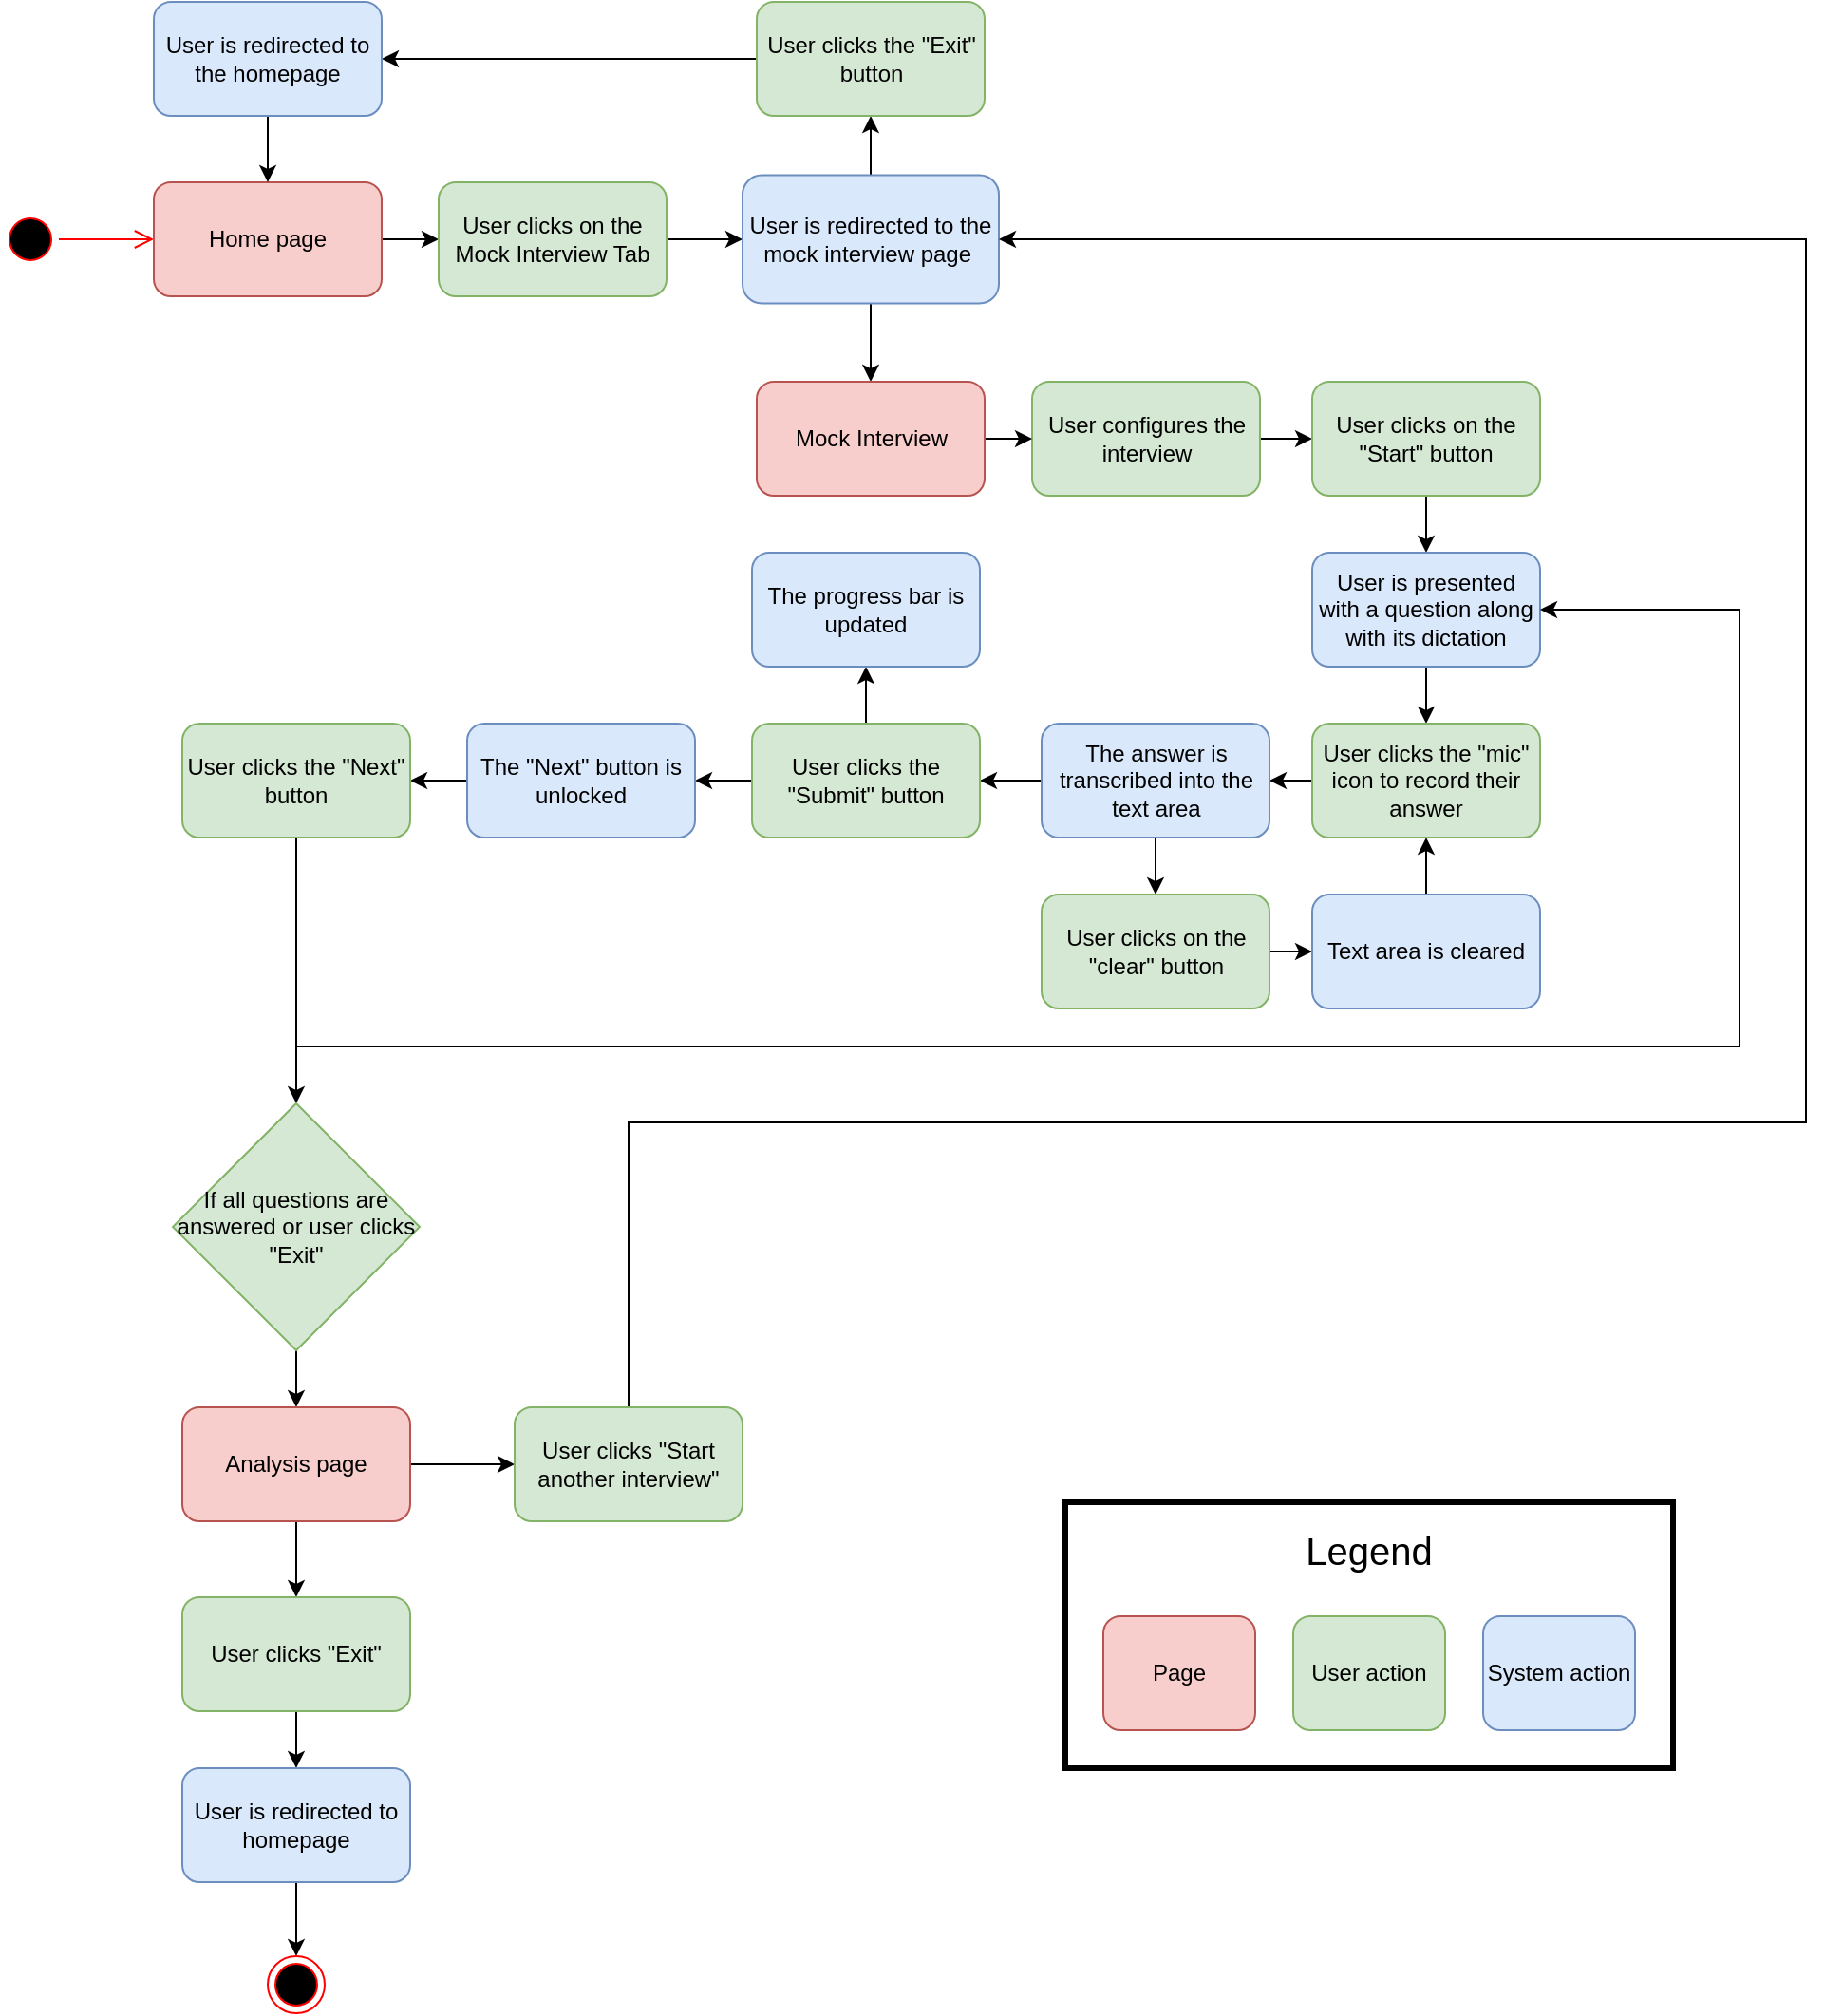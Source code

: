 <mxfile version="20.8.16" type="github">
  <diagram name="Page-1" id="x9zu-CrZsG_Vtn2YsHnC">
    <mxGraphModel dx="1677" dy="1107" grid="1" gridSize="10" guides="1" tooltips="1" connect="1" arrows="1" fold="1" page="1" pageScale="1" pageWidth="850" pageHeight="1100" math="0" shadow="0">
      <root>
        <mxCell id="0" />
        <mxCell id="1" parent="0" />
        <mxCell id="DqzweCVF3HqPzRRasIrE-1" value="" style="ellipse;html=1;shape=startState;fillColor=#000000;strokeColor=#ff0000;" vertex="1" parent="1">
          <mxGeometry x="50" y="640" width="30" height="30" as="geometry" />
        </mxCell>
        <mxCell id="DqzweCVF3HqPzRRasIrE-2" value="" style="edgeStyle=orthogonalEdgeStyle;html=1;verticalAlign=bottom;endArrow=open;endSize=8;strokeColor=#ff0000;rounded=0;" edge="1" source="DqzweCVF3HqPzRRasIrE-1" parent="1">
          <mxGeometry relative="1" as="geometry">
            <mxPoint x="130" y="655" as="targetPoint" />
          </mxGeometry>
        </mxCell>
        <mxCell id="DqzweCVF3HqPzRRasIrE-7" style="edgeStyle=orthogonalEdgeStyle;rounded=0;orthogonalLoop=1;jettySize=auto;html=1;entryX=0;entryY=0.5;entryDx=0;entryDy=0;" edge="1" parent="1" source="DqzweCVF3HqPzRRasIrE-5" target="DqzweCVF3HqPzRRasIrE-6">
          <mxGeometry relative="1" as="geometry" />
        </mxCell>
        <mxCell id="DqzweCVF3HqPzRRasIrE-5" value="Home page" style="rounded=1;whiteSpace=wrap;html=1;fillColor=#f8cecc;strokeColor=#b85450;" vertex="1" parent="1">
          <mxGeometry x="130" y="625" width="120" height="60" as="geometry" />
        </mxCell>
        <mxCell id="DqzweCVF3HqPzRRasIrE-8" style="edgeStyle=orthogonalEdgeStyle;rounded=0;orthogonalLoop=1;jettySize=auto;html=1;entryX=0;entryY=0.5;entryDx=0;entryDy=0;" edge="1" parent="1" source="DqzweCVF3HqPzRRasIrE-6" target="DqzweCVF3HqPzRRasIrE-10">
          <mxGeometry relative="1" as="geometry">
            <mxPoint x="500" y="655" as="targetPoint" />
          </mxGeometry>
        </mxCell>
        <mxCell id="DqzweCVF3HqPzRRasIrE-6" value="User clicks on the Mock Interview Tab" style="whiteSpace=wrap;html=1;fillColor=#d5e8d4;strokeColor=#82b366;rounded=1;" vertex="1" parent="1">
          <mxGeometry x="280" y="625" width="120" height="60" as="geometry" />
        </mxCell>
        <mxCell id="DqzweCVF3HqPzRRasIrE-13" style="edgeStyle=orthogonalEdgeStyle;rounded=0;orthogonalLoop=1;jettySize=auto;html=1;entryX=0.5;entryY=1;entryDx=0;entryDy=0;" edge="1" parent="1" source="DqzweCVF3HqPzRRasIrE-10" target="DqzweCVF3HqPzRRasIrE-14">
          <mxGeometry relative="1" as="geometry">
            <mxPoint x="585" y="560" as="targetPoint" />
          </mxGeometry>
        </mxCell>
        <mxCell id="DqzweCVF3HqPzRRasIrE-33" style="edgeStyle=orthogonalEdgeStyle;rounded=0;orthogonalLoop=1;jettySize=auto;html=1;entryX=0.5;entryY=0;entryDx=0;entryDy=0;" edge="1" parent="1" source="DqzweCVF3HqPzRRasIrE-10" target="DqzweCVF3HqPzRRasIrE-28">
          <mxGeometry relative="1" as="geometry" />
        </mxCell>
        <mxCell id="DqzweCVF3HqPzRRasIrE-10" value="User is redirected to the mock interview page&amp;nbsp;" style="rounded=1;whiteSpace=wrap;html=1;fillColor=#dae8fc;strokeColor=#6c8ebf;" vertex="1" parent="1">
          <mxGeometry x="440" y="621.25" width="135" height="67.5" as="geometry" />
        </mxCell>
        <mxCell id="DqzweCVF3HqPzRRasIrE-19" style="edgeStyle=orthogonalEdgeStyle;rounded=0;orthogonalLoop=1;jettySize=auto;html=1;entryX=0;entryY=0.5;entryDx=0;entryDy=0;" edge="1" parent="1" source="DqzweCVF3HqPzRRasIrE-11" target="DqzweCVF3HqPzRRasIrE-18">
          <mxGeometry relative="1" as="geometry" />
        </mxCell>
        <mxCell id="DqzweCVF3HqPzRRasIrE-11" value="User configures the interview" style="whiteSpace=wrap;html=1;fillColor=#d5e8d4;strokeColor=#82b366;rounded=1;" vertex="1" parent="1">
          <mxGeometry x="592.5" y="730" width="120" height="60" as="geometry" />
        </mxCell>
        <mxCell id="DqzweCVF3HqPzRRasIrE-16" value="" style="edgeStyle=orthogonalEdgeStyle;rounded=0;orthogonalLoop=1;jettySize=auto;html=1;" edge="1" parent="1" source="DqzweCVF3HqPzRRasIrE-14" target="DqzweCVF3HqPzRRasIrE-15">
          <mxGeometry relative="1" as="geometry" />
        </mxCell>
        <mxCell id="DqzweCVF3HqPzRRasIrE-14" value="User clicks the &quot;Exit&quot; button" style="rounded=1;whiteSpace=wrap;html=1;fillColor=#d5e8d4;strokeColor=#82b366;" vertex="1" parent="1">
          <mxGeometry x="447.5" y="530" width="120" height="60" as="geometry" />
        </mxCell>
        <mxCell id="DqzweCVF3HqPzRRasIrE-32" style="edgeStyle=orthogonalEdgeStyle;rounded=0;orthogonalLoop=1;jettySize=auto;html=1;entryX=0.5;entryY=0;entryDx=0;entryDy=0;" edge="1" parent="1" source="DqzweCVF3HqPzRRasIrE-15" target="DqzweCVF3HqPzRRasIrE-5">
          <mxGeometry relative="1" as="geometry" />
        </mxCell>
        <mxCell id="DqzweCVF3HqPzRRasIrE-15" value="User is redirected to the homepage" style="whiteSpace=wrap;html=1;fillColor=#dae8fc;strokeColor=#6c8ebf;rounded=1;" vertex="1" parent="1">
          <mxGeometry x="130" y="530" width="120" height="60" as="geometry" />
        </mxCell>
        <mxCell id="DqzweCVF3HqPzRRasIrE-20" style="edgeStyle=orthogonalEdgeStyle;rounded=0;orthogonalLoop=1;jettySize=auto;html=1;entryX=0.5;entryY=0;entryDx=0;entryDy=0;" edge="1" parent="1" source="DqzweCVF3HqPzRRasIrE-18" target="DqzweCVF3HqPzRRasIrE-21">
          <mxGeometry relative="1" as="geometry">
            <mxPoint x="880" y="865" as="targetPoint" />
          </mxGeometry>
        </mxCell>
        <mxCell id="DqzweCVF3HqPzRRasIrE-18" value="User clicks on the &quot;Start&quot; button" style="rounded=1;whiteSpace=wrap;html=1;fillColor=#d5e8d4;strokeColor=#82b366;" vertex="1" parent="1">
          <mxGeometry x="740" y="730" width="120" height="60" as="geometry" />
        </mxCell>
        <mxCell id="DqzweCVF3HqPzRRasIrE-23" style="edgeStyle=orthogonalEdgeStyle;rounded=0;orthogonalLoop=1;jettySize=auto;html=1;entryX=0.5;entryY=0;entryDx=0;entryDy=0;" edge="1" parent="1" source="DqzweCVF3HqPzRRasIrE-21" target="DqzweCVF3HqPzRRasIrE-22">
          <mxGeometry relative="1" as="geometry" />
        </mxCell>
        <mxCell id="DqzweCVF3HqPzRRasIrE-21" value="User is presented with a question along with its dictation" style="rounded=1;whiteSpace=wrap;html=1;fillColor=#dae8fc;strokeColor=#6c8ebf;" vertex="1" parent="1">
          <mxGeometry x="740" y="820" width="120" height="60" as="geometry" />
        </mxCell>
        <mxCell id="DqzweCVF3HqPzRRasIrE-25" style="edgeStyle=orthogonalEdgeStyle;rounded=0;orthogonalLoop=1;jettySize=auto;html=1;entryX=1;entryY=0.5;entryDx=0;entryDy=0;" edge="1" parent="1" source="DqzweCVF3HqPzRRasIrE-22" target="DqzweCVF3HqPzRRasIrE-24">
          <mxGeometry relative="1" as="geometry" />
        </mxCell>
        <mxCell id="DqzweCVF3HqPzRRasIrE-22" value="User clicks the &quot;mic&quot; icon to record their answer" style="rounded=1;whiteSpace=wrap;html=1;fillColor=#d5e8d4;strokeColor=#82b366;" vertex="1" parent="1">
          <mxGeometry x="740" y="910" width="120" height="60" as="geometry" />
        </mxCell>
        <mxCell id="DqzweCVF3HqPzRRasIrE-27" style="edgeStyle=orthogonalEdgeStyle;rounded=0;orthogonalLoop=1;jettySize=auto;html=1;entryX=0.5;entryY=0;entryDx=0;entryDy=0;" edge="1" parent="1" source="DqzweCVF3HqPzRRasIrE-24" target="DqzweCVF3HqPzRRasIrE-26">
          <mxGeometry relative="1" as="geometry" />
        </mxCell>
        <mxCell id="DqzweCVF3HqPzRRasIrE-36" style="edgeStyle=orthogonalEdgeStyle;rounded=0;orthogonalLoop=1;jettySize=auto;html=1;" edge="1" parent="1" source="DqzweCVF3HqPzRRasIrE-24" target="DqzweCVF3HqPzRRasIrE-35">
          <mxGeometry relative="1" as="geometry" />
        </mxCell>
        <mxCell id="DqzweCVF3HqPzRRasIrE-24" value="The answer is transcribed into the text area" style="rounded=1;whiteSpace=wrap;html=1;fillColor=#dae8fc;strokeColor=#6c8ebf;" vertex="1" parent="1">
          <mxGeometry x="597.5" y="910" width="120" height="60" as="geometry" />
        </mxCell>
        <mxCell id="DqzweCVF3HqPzRRasIrE-38" style="edgeStyle=orthogonalEdgeStyle;rounded=0;orthogonalLoop=1;jettySize=auto;html=1;entryX=0;entryY=0.5;entryDx=0;entryDy=0;" edge="1" parent="1" source="DqzweCVF3HqPzRRasIrE-26" target="DqzweCVF3HqPzRRasIrE-37">
          <mxGeometry relative="1" as="geometry" />
        </mxCell>
        <mxCell id="DqzweCVF3HqPzRRasIrE-26" value="User clicks on the &quot;clear&quot; button" style="rounded=1;whiteSpace=wrap;html=1;fillColor=#d5e8d4;strokeColor=#82b366;" vertex="1" parent="1">
          <mxGeometry x="597.5" y="1000" width="120" height="60" as="geometry" />
        </mxCell>
        <mxCell id="DqzweCVF3HqPzRRasIrE-31" style="edgeStyle=orthogonalEdgeStyle;rounded=0;orthogonalLoop=1;jettySize=auto;html=1;entryX=0;entryY=0.5;entryDx=0;entryDy=0;" edge="1" parent="1" source="DqzweCVF3HqPzRRasIrE-28" target="DqzweCVF3HqPzRRasIrE-11">
          <mxGeometry relative="1" as="geometry" />
        </mxCell>
        <mxCell id="DqzweCVF3HqPzRRasIrE-28" value="Mock Interview" style="rounded=1;whiteSpace=wrap;html=1;fillColor=#f8cecc;strokeColor=#b85450;" vertex="1" parent="1">
          <mxGeometry x="447.5" y="730" width="120" height="60" as="geometry" />
        </mxCell>
        <mxCell id="DqzweCVF3HqPzRRasIrE-41" value="" style="edgeStyle=orthogonalEdgeStyle;rounded=0;orthogonalLoop=1;jettySize=auto;html=1;" edge="1" parent="1" source="DqzweCVF3HqPzRRasIrE-35" target="DqzweCVF3HqPzRRasIrE-40">
          <mxGeometry relative="1" as="geometry" />
        </mxCell>
        <mxCell id="DqzweCVF3HqPzRRasIrE-45" style="edgeStyle=orthogonalEdgeStyle;rounded=0;orthogonalLoop=1;jettySize=auto;html=1;entryX=0.5;entryY=1;entryDx=0;entryDy=0;" edge="1" parent="1" source="DqzweCVF3HqPzRRasIrE-35" target="DqzweCVF3HqPzRRasIrE-44">
          <mxGeometry relative="1" as="geometry" />
        </mxCell>
        <mxCell id="DqzweCVF3HqPzRRasIrE-35" value="User clicks the &quot;Submit&quot; button" style="rounded=1;whiteSpace=wrap;html=1;fillColor=#d5e8d4;strokeColor=#82b366;" vertex="1" parent="1">
          <mxGeometry x="445" y="910" width="120" height="60" as="geometry" />
        </mxCell>
        <mxCell id="DqzweCVF3HqPzRRasIrE-39" style="edgeStyle=orthogonalEdgeStyle;rounded=0;orthogonalLoop=1;jettySize=auto;html=1;entryX=0.5;entryY=1;entryDx=0;entryDy=0;" edge="1" parent="1" source="DqzweCVF3HqPzRRasIrE-37" target="DqzweCVF3HqPzRRasIrE-22">
          <mxGeometry relative="1" as="geometry" />
        </mxCell>
        <mxCell id="DqzweCVF3HqPzRRasIrE-37" value="Text area is cleared" style="rounded=1;whiteSpace=wrap;html=1;fillColor=#dae8fc;strokeColor=#6c8ebf;" vertex="1" parent="1">
          <mxGeometry x="740" y="1000" width="120" height="60" as="geometry" />
        </mxCell>
        <mxCell id="DqzweCVF3HqPzRRasIrE-43" style="edgeStyle=orthogonalEdgeStyle;rounded=0;orthogonalLoop=1;jettySize=auto;html=1;" edge="1" parent="1" source="DqzweCVF3HqPzRRasIrE-40" target="DqzweCVF3HqPzRRasIrE-42">
          <mxGeometry relative="1" as="geometry" />
        </mxCell>
        <mxCell id="DqzweCVF3HqPzRRasIrE-40" value="The &quot;Next&quot; button is unlocked" style="whiteSpace=wrap;html=1;fillColor=#dae8fc;strokeColor=#6c8ebf;rounded=1;" vertex="1" parent="1">
          <mxGeometry x="295" y="910" width="120" height="60" as="geometry" />
        </mxCell>
        <mxCell id="DqzweCVF3HqPzRRasIrE-46" style="edgeStyle=orthogonalEdgeStyle;rounded=0;orthogonalLoop=1;jettySize=auto;html=1;entryX=1;entryY=0.5;entryDx=0;entryDy=0;" edge="1" parent="1" source="DqzweCVF3HqPzRRasIrE-42" target="DqzweCVF3HqPzRRasIrE-21">
          <mxGeometry relative="1" as="geometry">
            <mxPoint x="965" y="790" as="targetPoint" />
            <Array as="points">
              <mxPoint x="205" y="1080" />
              <mxPoint x="965" y="1080" />
              <mxPoint x="965" y="850" />
            </Array>
          </mxGeometry>
        </mxCell>
        <mxCell id="DqzweCVF3HqPzRRasIrE-52" style="edgeStyle=orthogonalEdgeStyle;rounded=0;orthogonalLoop=1;jettySize=auto;html=1;entryX=0.5;entryY=0;entryDx=0;entryDy=0;" edge="1" parent="1" source="DqzweCVF3HqPzRRasIrE-42" target="DqzweCVF3HqPzRRasIrE-53">
          <mxGeometry relative="1" as="geometry">
            <mxPoint x="205" y="1240" as="targetPoint" />
          </mxGeometry>
        </mxCell>
        <mxCell id="DqzweCVF3HqPzRRasIrE-42" value="User clicks the &quot;Next&quot; button" style="rounded=1;whiteSpace=wrap;html=1;fillColor=#d5e8d4;strokeColor=#82b366;" vertex="1" parent="1">
          <mxGeometry x="145" y="910" width="120" height="60" as="geometry" />
        </mxCell>
        <mxCell id="DqzweCVF3HqPzRRasIrE-44" value="The progress bar is updated" style="rounded=1;whiteSpace=wrap;html=1;fillColor=#dae8fc;strokeColor=#6c8ebf;" vertex="1" parent="1">
          <mxGeometry x="445" y="820" width="120" height="60" as="geometry" />
        </mxCell>
        <mxCell id="DqzweCVF3HqPzRRasIrE-55" style="edgeStyle=orthogonalEdgeStyle;rounded=0;orthogonalLoop=1;jettySize=auto;html=1;entryX=0.5;entryY=0;entryDx=0;entryDy=0;" edge="1" parent="1" source="DqzweCVF3HqPzRRasIrE-53" target="DqzweCVF3HqPzRRasIrE-54">
          <mxGeometry relative="1" as="geometry" />
        </mxCell>
        <mxCell id="DqzweCVF3HqPzRRasIrE-53" value="If all questions are answered or user clicks &quot;Exit&quot;" style="rhombus;whiteSpace=wrap;html=1;fillColor=#d5e8d4;strokeColor=#82b366;" vertex="1" parent="1">
          <mxGeometry x="140" y="1110" width="130" height="130" as="geometry" />
        </mxCell>
        <mxCell id="DqzweCVF3HqPzRRasIrE-58" style="edgeStyle=orthogonalEdgeStyle;rounded=0;orthogonalLoop=1;jettySize=auto;html=1;entryX=0;entryY=0.5;entryDx=0;entryDy=0;" edge="1" parent="1" source="DqzweCVF3HqPzRRasIrE-54" target="DqzweCVF3HqPzRRasIrE-56">
          <mxGeometry relative="1" as="geometry" />
        </mxCell>
        <mxCell id="DqzweCVF3HqPzRRasIrE-61" style="edgeStyle=orthogonalEdgeStyle;rounded=0;orthogonalLoop=1;jettySize=auto;html=1;entryX=0.5;entryY=0;entryDx=0;entryDy=0;" edge="1" parent="1" source="DqzweCVF3HqPzRRasIrE-54" target="DqzweCVF3HqPzRRasIrE-60">
          <mxGeometry relative="1" as="geometry" />
        </mxCell>
        <mxCell id="DqzweCVF3HqPzRRasIrE-54" value="Analysis page" style="rounded=1;whiteSpace=wrap;html=1;fillColor=#f8cecc;strokeColor=#b85450;" vertex="1" parent="1">
          <mxGeometry x="145" y="1270" width="120" height="60" as="geometry" />
        </mxCell>
        <mxCell id="DqzweCVF3HqPzRRasIrE-57" style="edgeStyle=orthogonalEdgeStyle;rounded=0;orthogonalLoop=1;jettySize=auto;html=1;entryX=1;entryY=0.5;entryDx=0;entryDy=0;" edge="1" parent="1" source="DqzweCVF3HqPzRRasIrE-56" target="DqzweCVF3HqPzRRasIrE-10">
          <mxGeometry relative="1" as="geometry">
            <Array as="points">
              <mxPoint x="380" y="1120" />
              <mxPoint x="1000" y="1120" />
              <mxPoint x="1000" y="655" />
            </Array>
          </mxGeometry>
        </mxCell>
        <mxCell id="DqzweCVF3HqPzRRasIrE-56" value="User clicks &quot;Start another interview&quot;" style="rounded=1;whiteSpace=wrap;html=1;fillColor=#d5e8d4;strokeColor=#82b366;" vertex="1" parent="1">
          <mxGeometry x="320" y="1270" width="120" height="60" as="geometry" />
        </mxCell>
        <mxCell id="DqzweCVF3HqPzRRasIrE-65" style="edgeStyle=orthogonalEdgeStyle;rounded=0;orthogonalLoop=1;jettySize=auto;html=1;" edge="1" parent="1" source="DqzweCVF3HqPzRRasIrE-60" target="DqzweCVF3HqPzRRasIrE-64">
          <mxGeometry relative="1" as="geometry" />
        </mxCell>
        <mxCell id="DqzweCVF3HqPzRRasIrE-60" value="User clicks &quot;Exit&quot;" style="rounded=1;whiteSpace=wrap;html=1;fillColor=#d5e8d4;strokeColor=#82b366;" vertex="1" parent="1">
          <mxGeometry x="145" y="1370" width="120" height="60" as="geometry" />
        </mxCell>
        <mxCell id="DqzweCVF3HqPzRRasIrE-67" style="edgeStyle=orthogonalEdgeStyle;rounded=0;orthogonalLoop=1;jettySize=auto;html=1;entryX=0.5;entryY=0;entryDx=0;entryDy=0;" edge="1" parent="1" source="DqzweCVF3HqPzRRasIrE-64" target="DqzweCVF3HqPzRRasIrE-66">
          <mxGeometry relative="1" as="geometry" />
        </mxCell>
        <mxCell id="DqzweCVF3HqPzRRasIrE-64" value="User is redirected to homepage" style="rounded=1;whiteSpace=wrap;html=1;fillColor=#dae8fc;strokeColor=#6c8ebf;" vertex="1" parent="1">
          <mxGeometry x="145" y="1460" width="120" height="60" as="geometry" />
        </mxCell>
        <mxCell id="DqzweCVF3HqPzRRasIrE-66" value="" style="ellipse;html=1;shape=endState;fillColor=#000000;strokeColor=#ff0000;" vertex="1" parent="1">
          <mxGeometry x="190" y="1559" width="30" height="30" as="geometry" />
        </mxCell>
        <mxCell id="DqzweCVF3HqPzRRasIrE-68" value="Page" style="rounded=1;whiteSpace=wrap;html=1;fillColor=#f8cecc;strokeColor=#b85450;" vertex="1" parent="1">
          <mxGeometry x="630" y="1380" width="80" height="60" as="geometry" />
        </mxCell>
        <mxCell id="DqzweCVF3HqPzRRasIrE-69" value="User action" style="rounded=1;whiteSpace=wrap;html=1;fillColor=#d5e8d4;strokeColor=#82b366;" vertex="1" parent="1">
          <mxGeometry x="730" y="1380" width="80" height="60" as="geometry" />
        </mxCell>
        <mxCell id="DqzweCVF3HqPzRRasIrE-70" value="System action" style="rounded=1;whiteSpace=wrap;html=1;fillColor=#dae8fc;strokeColor=#6c8ebf;" vertex="1" parent="1">
          <mxGeometry x="830" y="1380" width="80" height="60" as="geometry" />
        </mxCell>
        <mxCell id="DqzweCVF3HqPzRRasIrE-71" value="Legend" style="text;html=1;strokeColor=none;fillColor=none;align=center;verticalAlign=middle;whiteSpace=wrap;rounded=0;fontSize=20;" vertex="1" parent="1">
          <mxGeometry x="740" y="1330" width="60" height="30" as="geometry" />
        </mxCell>
        <mxCell id="DqzweCVF3HqPzRRasIrE-73" value="" style="rounded=0;whiteSpace=wrap;html=1;fontSize=20;fillColor=none;strokeWidth=3;" vertex="1" parent="1">
          <mxGeometry x="610" y="1320" width="320" height="140" as="geometry" />
        </mxCell>
      </root>
    </mxGraphModel>
  </diagram>
</mxfile>
